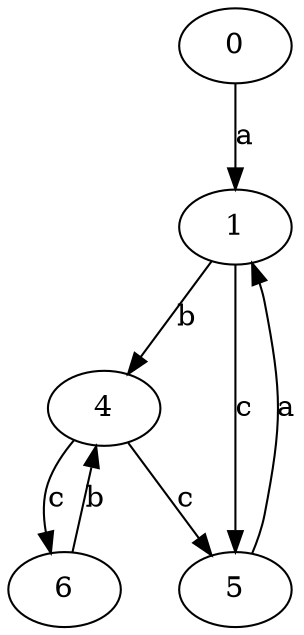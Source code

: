 strict digraph  {
0;
1;
4;
5;
6;
0 -> 1  [label=a];
1 -> 4  [label=b];
1 -> 5  [label=c];
4 -> 5  [label=c];
4 -> 6  [label=c];
5 -> 1  [label=a];
6 -> 4  [label=b];
}
